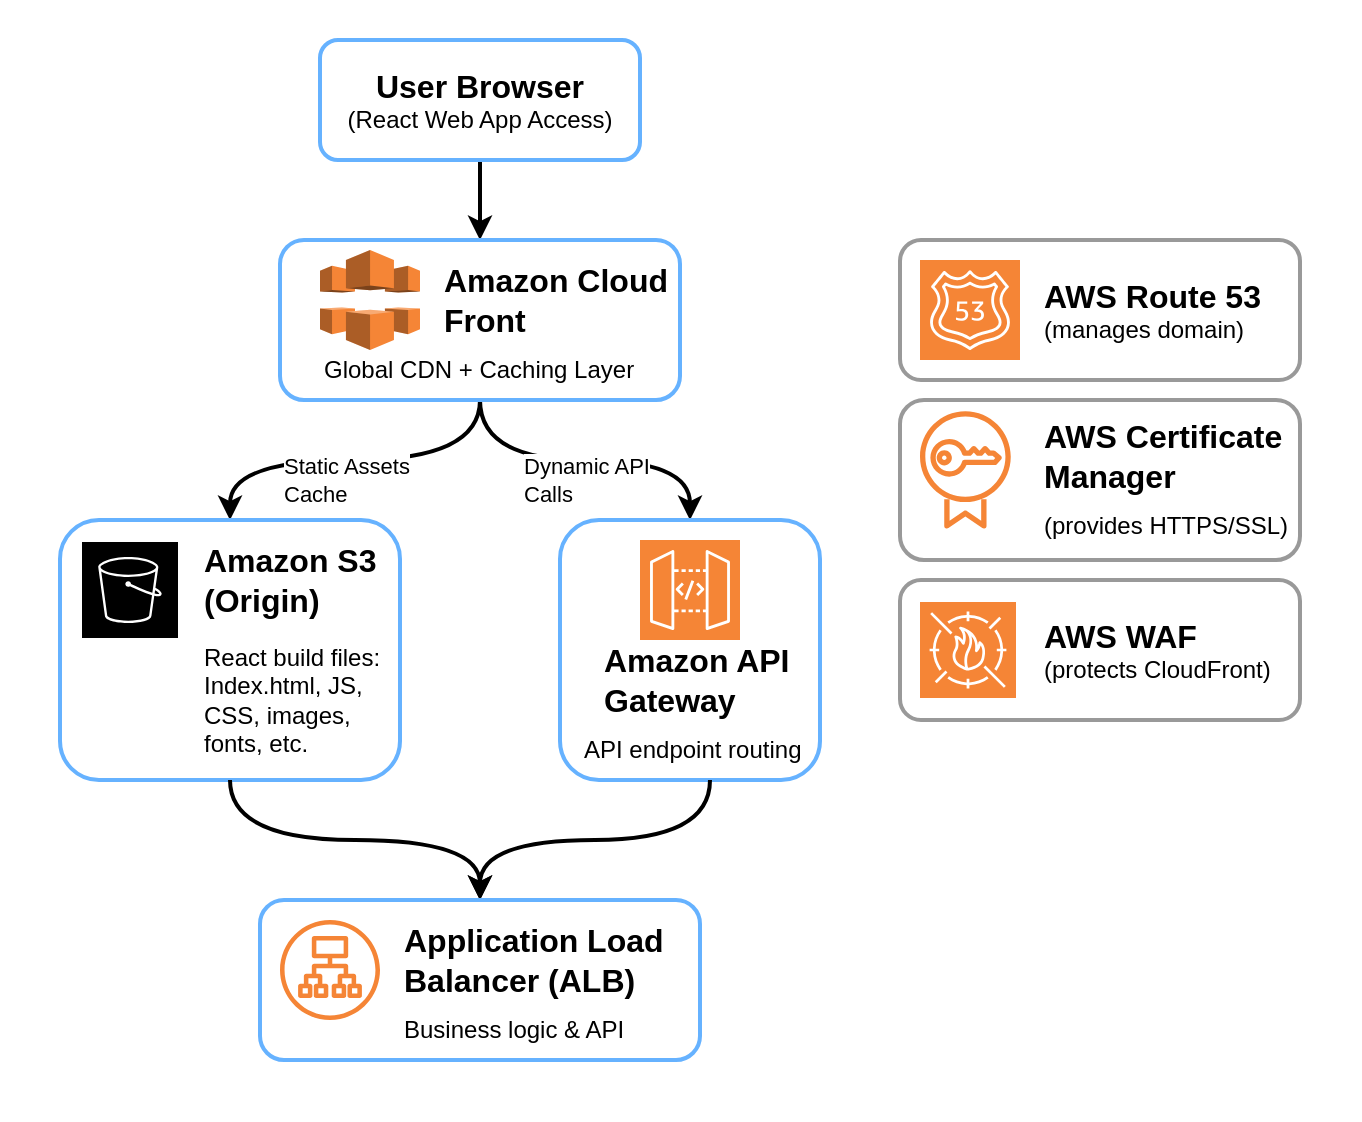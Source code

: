 <mxfile version="28.2.5">
  <diagram name="Page-1" id="XkXbQeuMfDBbyy4YrDp9">
    <mxGraphModel dx="2363" dy="1260" grid="1" gridSize="10" guides="1" tooltips="1" connect="1" arrows="1" fold="1" page="1" pageScale="1" pageWidth="850" pageHeight="1100" math="0" shadow="0">
      <root>
        <mxCell id="0" />
        <mxCell id="1" parent="0" />
        <mxCell id="O5wGwF4iqjPsfDwwZtzJ-66" value="" style="rounded=0;whiteSpace=wrap;html=1;strokeColor=none;" vertex="1" parent="1">
          <mxGeometry x="320" y="60" width="680" height="560" as="geometry" />
        </mxCell>
        <mxCell id="O5wGwF4iqjPsfDwwZtzJ-15" style="edgeStyle=orthogonalEdgeStyle;rounded=0;orthogonalLoop=1;jettySize=auto;html=1;exitX=0.5;exitY=1;exitDx=0;exitDy=0;entryX=0.5;entryY=0;entryDx=0;entryDy=0;strokeWidth=2;" edge="1" parent="1" source="O5wGwF4iqjPsfDwwZtzJ-13" target="O5wGwF4iqjPsfDwwZtzJ-14">
          <mxGeometry relative="1" as="geometry" />
        </mxCell>
        <mxCell id="O5wGwF4iqjPsfDwwZtzJ-13" value="&lt;b&gt;&lt;font style=&quot;font-size: 16px;&quot;&gt;User Browser&lt;/font&gt;&lt;/b&gt;&lt;div&gt;(React Web App Access)&lt;/div&gt;" style="rounded=1;whiteSpace=wrap;html=1;strokeColor=#66B2FF;strokeWidth=2;" vertex="1" parent="1">
          <mxGeometry x="480" y="80" width="160" height="60" as="geometry" />
        </mxCell>
        <mxCell id="O5wGwF4iqjPsfDwwZtzJ-22" style="edgeStyle=orthogonalEdgeStyle;rounded=0;orthogonalLoop=1;jettySize=auto;html=1;exitX=0.5;exitY=1;exitDx=0;exitDy=0;entryX=0.5;entryY=0;entryDx=0;entryDy=0;curved=1;strokeWidth=2;" edge="1" parent="1" source="O5wGwF4iqjPsfDwwZtzJ-17" target="O5wGwF4iqjPsfDwwZtzJ-18">
          <mxGeometry relative="1" as="geometry" />
        </mxCell>
        <mxCell id="O5wGwF4iqjPsfDwwZtzJ-29" value="Static Assets&lt;div&gt;Cache&lt;/div&gt;" style="edgeLabel;html=1;align=left;verticalAlign=middle;resizable=0;points=[];" vertex="1" connectable="0" parent="O5wGwF4iqjPsfDwwZtzJ-22">
          <mxGeometry x="0.076" relative="1" as="geometry">
            <mxPoint x="-31" y="10" as="offset" />
          </mxGeometry>
        </mxCell>
        <mxCell id="O5wGwF4iqjPsfDwwZtzJ-26" style="edgeStyle=orthogonalEdgeStyle;rounded=0;orthogonalLoop=1;jettySize=auto;html=1;exitX=0.5;exitY=1;exitDx=0;exitDy=0;entryX=0.5;entryY=0;entryDx=0;entryDy=0;curved=1;strokeWidth=2;" edge="1" parent="1" source="O5wGwF4iqjPsfDwwZtzJ-17" target="O5wGwF4iqjPsfDwwZtzJ-23">
          <mxGeometry relative="1" as="geometry" />
        </mxCell>
        <mxCell id="O5wGwF4iqjPsfDwwZtzJ-30" value="Dynamic API&lt;div&gt;Calls&lt;/div&gt;" style="edgeLabel;html=1;align=left;verticalAlign=middle;resizable=0;points=[];" vertex="1" connectable="0" parent="O5wGwF4iqjPsfDwwZtzJ-26">
          <mxGeometry x="-0.105" y="-1" relative="1" as="geometry">
            <mxPoint x="-24" y="9" as="offset" />
          </mxGeometry>
        </mxCell>
        <mxCell id="O5wGwF4iqjPsfDwwZtzJ-27" value="" style="group" vertex="1" connectable="0" parent="1">
          <mxGeometry x="600" y="320" width="140" height="130" as="geometry" />
        </mxCell>
        <mxCell id="O5wGwF4iqjPsfDwwZtzJ-23" value="" style="rounded=1;whiteSpace=wrap;html=1;strokeColor=#66B2FF;strokeWidth=2;align=right;" vertex="1" parent="O5wGwF4iqjPsfDwwZtzJ-27">
          <mxGeometry width="130" height="130" as="geometry" />
        </mxCell>
        <mxCell id="O5wGwF4iqjPsfDwwZtzJ-4" value="" style="sketch=0;points=[[0,0,0],[0.25,0,0],[0.5,0,0],[0.75,0,0],[1,0,0],[0,1,0],[0.25,1,0],[0.5,1,0],[0.75,1,0],[1,1,0],[0,0.25,0],[0,0.5,0],[0,0.75,0],[1,0.25,0],[1,0.5,0],[1,0.75,0]];outlineConnect=0;fontColor=#232F3E;fillColor=light-dark(#f58536, #ff81d9);strokeColor=#ffffff;dashed=0;verticalLabelPosition=bottom;verticalAlign=top;align=center;html=1;fontSize=12;fontStyle=0;aspect=fixed;shape=mxgraph.aws4.resourceIcon;resIcon=mxgraph.aws4.api_gateway;" vertex="1" parent="O5wGwF4iqjPsfDwwZtzJ-27">
          <mxGeometry x="40" y="10" width="50" height="50" as="geometry" />
        </mxCell>
        <mxCell id="O5wGwF4iqjPsfDwwZtzJ-24" value="&lt;b style=&quot;&quot;&gt;&lt;font style=&quot;font-size: 16px;&quot;&gt;Amazon API&lt;/font&gt;&lt;/b&gt;&lt;div&gt;&lt;b style=&quot;&quot;&gt;&lt;font style=&quot;font-size: 16px;&quot;&gt;Gateway&lt;/font&gt;&lt;/b&gt;&lt;/div&gt;" style="text;html=1;align=left;verticalAlign=middle;whiteSpace=wrap;rounded=0;" vertex="1" parent="O5wGwF4iqjPsfDwwZtzJ-27">
          <mxGeometry x="20" y="60" width="110" height="40" as="geometry" />
        </mxCell>
        <mxCell id="O5wGwF4iqjPsfDwwZtzJ-25" value="API endpoint routing" style="text;html=1;align=left;verticalAlign=middle;whiteSpace=wrap;rounded=0;" vertex="1" parent="O5wGwF4iqjPsfDwwZtzJ-27">
          <mxGeometry x="10" y="100" width="130" height="30" as="geometry" />
        </mxCell>
        <mxCell id="O5wGwF4iqjPsfDwwZtzJ-28" value="" style="group" vertex="1" connectable="0" parent="1">
          <mxGeometry x="350" y="320" width="170" height="130" as="geometry" />
        </mxCell>
        <mxCell id="O5wGwF4iqjPsfDwwZtzJ-18" value="" style="rounded=1;whiteSpace=wrap;html=1;strokeColor=#66B2FF;strokeWidth=2;align=right;" vertex="1" parent="O5wGwF4iqjPsfDwwZtzJ-28">
          <mxGeometry width="170" height="130" as="geometry" />
        </mxCell>
        <mxCell id="O5wGwF4iqjPsfDwwZtzJ-3" value="" style="sketch=0;outlineConnect=0;fontColor=#232F3E;gradientColor=none;strokeColor=#ffffff;fillColor=light-dark(#f58536, #bdc7d4);dashed=0;verticalLabelPosition=middle;verticalAlign=bottom;align=center;html=1;whiteSpace=wrap;fontSize=10;fontStyle=1;spacing=3;shape=mxgraph.aws4.productIcon;prIcon=mxgraph.aws4.s3;" vertex="1" parent="O5wGwF4iqjPsfDwwZtzJ-28">
          <mxGeometry x="10" y="10" width="50" height="50" as="geometry" />
        </mxCell>
        <mxCell id="O5wGwF4iqjPsfDwwZtzJ-19" value="&lt;b style=&quot;&quot;&gt;&lt;font style=&quot;font-size: 16px;&quot;&gt;Amazon S3&lt;/font&gt;&lt;/b&gt;&lt;div&gt;&lt;b style=&quot;&quot;&gt;&lt;font style=&quot;font-size: 16px;&quot;&gt;(Origin)&lt;/font&gt;&lt;/b&gt;&lt;/div&gt;" style="text;html=1;align=left;verticalAlign=middle;whiteSpace=wrap;rounded=0;" vertex="1" parent="O5wGwF4iqjPsfDwwZtzJ-28">
          <mxGeometry x="70" y="10" width="100" height="40" as="geometry" />
        </mxCell>
        <mxCell id="O5wGwF4iqjPsfDwwZtzJ-20" value="React build files:&lt;div&gt;Index.html, JS, CSS, images, fonts, etc.&lt;/div&gt;" style="text;html=1;align=left;verticalAlign=middle;whiteSpace=wrap;rounded=0;" vertex="1" parent="O5wGwF4iqjPsfDwwZtzJ-28">
          <mxGeometry x="70" y="50" width="100" height="80" as="geometry" />
        </mxCell>
        <mxCell id="O5wGwF4iqjPsfDwwZtzJ-38" style="edgeStyle=orthogonalEdgeStyle;rounded=0;orthogonalLoop=1;jettySize=auto;html=1;entryX=0.5;entryY=0;entryDx=0;entryDy=0;strokeWidth=2;curved=1;" edge="1" parent="1" source="O5wGwF4iqjPsfDwwZtzJ-25" target="O5wGwF4iqjPsfDwwZtzJ-32">
          <mxGeometry relative="1" as="geometry" />
        </mxCell>
        <mxCell id="O5wGwF4iqjPsfDwwZtzJ-39" style="edgeStyle=orthogonalEdgeStyle;rounded=0;orthogonalLoop=1;jettySize=auto;html=1;entryX=0.5;entryY=0;entryDx=0;entryDy=0;strokeWidth=2;curved=1;" edge="1" parent="1" source="O5wGwF4iqjPsfDwwZtzJ-18" target="O5wGwF4iqjPsfDwwZtzJ-32">
          <mxGeometry relative="1" as="geometry" />
        </mxCell>
        <mxCell id="O5wGwF4iqjPsfDwwZtzJ-40" value="" style="group" vertex="1" connectable="0" parent="1">
          <mxGeometry x="450" y="510" width="220" height="80" as="geometry" />
        </mxCell>
        <mxCell id="O5wGwF4iqjPsfDwwZtzJ-32" value="" style="rounded=1;whiteSpace=wrap;html=1;strokeColor=#66B2FF;strokeWidth=2;align=right;" vertex="1" parent="O5wGwF4iqjPsfDwwZtzJ-40">
          <mxGeometry width="220" height="80" as="geometry" />
        </mxCell>
        <mxCell id="O5wGwF4iqjPsfDwwZtzJ-34" value="&lt;span style=&quot;font-size: 16px;&quot;&gt;&lt;b&gt;Application Load&lt;/b&gt;&lt;/span&gt;&lt;div&gt;&lt;span style=&quot;font-size: 16px;&quot;&gt;&lt;b&gt;Balancer (ALB)&lt;/b&gt;&lt;/span&gt;&lt;/div&gt;" style="text;html=1;align=left;verticalAlign=middle;whiteSpace=wrap;rounded=0;" vertex="1" parent="O5wGwF4iqjPsfDwwZtzJ-40">
          <mxGeometry x="70" y="10" width="140" height="40" as="geometry" />
        </mxCell>
        <mxCell id="O5wGwF4iqjPsfDwwZtzJ-35" value="Business logic &amp;amp; API" style="text;html=1;align=left;verticalAlign=middle;whiteSpace=wrap;rounded=0;" vertex="1" parent="O5wGwF4iqjPsfDwwZtzJ-40">
          <mxGeometry x="70" y="50" width="130" height="30" as="geometry" />
        </mxCell>
        <mxCell id="O5wGwF4iqjPsfDwwZtzJ-5" value="" style="sketch=0;outlineConnect=0;fontColor=#232F3E;gradientColor=none;fillColor=light-dark(#f58536, #b17dff);strokeColor=none;dashed=0;verticalLabelPosition=bottom;verticalAlign=top;align=center;html=1;fontSize=12;fontStyle=0;aspect=fixed;pointerEvents=1;shape=mxgraph.aws4.application_load_balancer;" vertex="1" parent="O5wGwF4iqjPsfDwwZtzJ-40">
          <mxGeometry x="10" y="10" width="50" height="50" as="geometry" />
        </mxCell>
        <mxCell id="O5wGwF4iqjPsfDwwZtzJ-46" value="" style="group" vertex="1" connectable="0" parent="1">
          <mxGeometry x="770" y="180" width="210" height="70" as="geometry" />
        </mxCell>
        <mxCell id="O5wGwF4iqjPsfDwwZtzJ-42" value="" style="rounded=1;whiteSpace=wrap;html=1;strokeColor=#999999;strokeWidth=2;align=right;" vertex="1" parent="O5wGwF4iqjPsfDwwZtzJ-46">
          <mxGeometry width="200" height="70" as="geometry" />
        </mxCell>
        <mxCell id="O5wGwF4iqjPsfDwwZtzJ-43" value="&lt;span style=&quot;font-size: 16px;&quot;&gt;&lt;b&gt;AWS Route 53&lt;/b&gt;&lt;/span&gt;" style="text;html=1;align=left;verticalAlign=middle;whiteSpace=wrap;rounded=0;" vertex="1" parent="O5wGwF4iqjPsfDwwZtzJ-46">
          <mxGeometry x="70" y="8" width="140" height="40" as="geometry" />
        </mxCell>
        <mxCell id="O5wGwF4iqjPsfDwwZtzJ-44" value="(manages domain)" style="text;html=1;align=left;verticalAlign=middle;whiteSpace=wrap;rounded=0;" vertex="1" parent="O5wGwF4iqjPsfDwwZtzJ-46">
          <mxGeometry x="70" y="30" width="130" height="30" as="geometry" />
        </mxCell>
        <mxCell id="O5wGwF4iqjPsfDwwZtzJ-6" value="" style="sketch=0;points=[[0,0,0],[0.25,0,0],[0.5,0,0],[0.75,0,0],[1,0,0],[0,1,0],[0.25,1,0],[0.5,1,0],[0.75,1,0],[1,1,0],[0,0.25,0],[0,0.5,0],[0,0.75,0],[1,0.25,0],[1,0.5,0],[1,0.75,0]];outlineConnect=0;fontColor=#232F3E;fillColor=light-dark(#f58536, #b17dff);strokeColor=#ffffff;dashed=0;verticalLabelPosition=bottom;verticalAlign=top;align=center;html=1;fontSize=12;fontStyle=0;aspect=fixed;shape=mxgraph.aws4.resourceIcon;resIcon=mxgraph.aws4.route_53;" vertex="1" parent="O5wGwF4iqjPsfDwwZtzJ-46">
          <mxGeometry x="10" y="10" width="50" height="50" as="geometry" />
        </mxCell>
        <mxCell id="O5wGwF4iqjPsfDwwZtzJ-62" value="" style="group" vertex="1" connectable="0" parent="1">
          <mxGeometry x="770" y="350" width="210" height="70" as="geometry" />
        </mxCell>
        <mxCell id="O5wGwF4iqjPsfDwwZtzJ-48" value="" style="rounded=1;whiteSpace=wrap;html=1;strokeColor=#999999;strokeWidth=2;align=right;" vertex="1" parent="O5wGwF4iqjPsfDwwZtzJ-62">
          <mxGeometry width="200" height="70" as="geometry" />
        </mxCell>
        <mxCell id="O5wGwF4iqjPsfDwwZtzJ-49" value="&lt;span style=&quot;font-size: 16px;&quot;&gt;&lt;b&gt;AWS WAF&lt;/b&gt;&lt;/span&gt;" style="text;html=1;align=left;verticalAlign=middle;whiteSpace=wrap;rounded=0;" vertex="1" parent="O5wGwF4iqjPsfDwwZtzJ-62">
          <mxGeometry x="70" y="8" width="140" height="40" as="geometry" />
        </mxCell>
        <mxCell id="O5wGwF4iqjPsfDwwZtzJ-50" value="(protects CloudFront)" style="text;html=1;align=left;verticalAlign=middle;whiteSpace=wrap;rounded=0;" vertex="1" parent="O5wGwF4iqjPsfDwwZtzJ-62">
          <mxGeometry x="70" y="30" width="130" height="30" as="geometry" />
        </mxCell>
        <mxCell id="O5wGwF4iqjPsfDwwZtzJ-11" value="" style="sketch=0;points=[[0,0,0],[0.25,0,0],[0.5,0,0],[0.75,0,0],[1,0,0],[0,1,0],[0.25,1,0],[0.5,1,0],[0.75,1,0],[1,1,0],[0,0.25,0],[0,0.5,0],[0,0.75,0],[1,0.25,0],[1,0.5,0],[1,0.75,0]];outlineConnect=0;fontColor=#232F3E;fillColor=light-dark(#f58536, #ff7f93);strokeColor=#ffffff;dashed=0;verticalLabelPosition=bottom;verticalAlign=top;align=center;html=1;fontSize=12;fontStyle=0;aspect=fixed;shape=mxgraph.aws4.resourceIcon;resIcon=mxgraph.aws4.waf;" vertex="1" parent="O5wGwF4iqjPsfDwwZtzJ-62">
          <mxGeometry x="10" y="11" width="48" height="48" as="geometry" />
        </mxCell>
        <mxCell id="O5wGwF4iqjPsfDwwZtzJ-63" value="" style="group" vertex="1" connectable="0" parent="1">
          <mxGeometry x="770" y="260" width="210" height="80" as="geometry" />
        </mxCell>
        <mxCell id="O5wGwF4iqjPsfDwwZtzJ-53" value="" style="rounded=1;whiteSpace=wrap;html=1;strokeColor=#999999;strokeWidth=2;align=right;" vertex="1" parent="O5wGwF4iqjPsfDwwZtzJ-63">
          <mxGeometry width="200" height="80" as="geometry" />
        </mxCell>
        <mxCell id="O5wGwF4iqjPsfDwwZtzJ-54" value="&lt;span style=&quot;font-size: 16px;&quot;&gt;&lt;b&gt;AWS Certificate&lt;/b&gt;&lt;/span&gt;&lt;div&gt;&lt;span style=&quot;font-size: 16px;&quot;&gt;&lt;b&gt;Manager&lt;/b&gt;&lt;/span&gt;&lt;/div&gt;" style="text;html=1;align=left;verticalAlign=middle;whiteSpace=wrap;rounded=0;" vertex="1" parent="O5wGwF4iqjPsfDwwZtzJ-63">
          <mxGeometry x="70" y="8" width="140" height="40" as="geometry" />
        </mxCell>
        <mxCell id="O5wGwF4iqjPsfDwwZtzJ-55" value="(provides HTTPS/SSL)" style="text;html=1;align=left;verticalAlign=middle;whiteSpace=wrap;rounded=0;" vertex="1" parent="O5wGwF4iqjPsfDwwZtzJ-63">
          <mxGeometry x="70" y="48" width="130" height="30" as="geometry" />
        </mxCell>
        <mxCell id="O5wGwF4iqjPsfDwwZtzJ-9" value="" style="sketch=0;outlineConnect=0;fontColor=#232F3E;gradientColor=none;fillColor=light-dark(#f58536, #61820b);strokeColor=none;dashed=0;verticalLabelPosition=bottom;verticalAlign=top;align=center;html=1;fontSize=12;fontStyle=0;aspect=fixed;pointerEvents=1;shape=mxgraph.aws4.certificate_manager;" vertex="1" parent="O5wGwF4iqjPsfDwwZtzJ-63">
          <mxGeometry x="10" y="5" width="45.38" height="60" as="geometry" />
        </mxCell>
        <mxCell id="O5wGwF4iqjPsfDwwZtzJ-64" value="" style="group" vertex="1" connectable="0" parent="1">
          <mxGeometry x="460" y="180" width="200" height="80" as="geometry" />
        </mxCell>
        <mxCell id="O5wGwF4iqjPsfDwwZtzJ-14" value="" style="rounded=1;whiteSpace=wrap;html=1;strokeColor=#66B2FF;strokeWidth=2;align=right;" vertex="1" parent="O5wGwF4iqjPsfDwwZtzJ-64">
          <mxGeometry width="200" height="80" as="geometry" />
        </mxCell>
        <mxCell id="O5wGwF4iqjPsfDwwZtzJ-16" value="&lt;b style=&quot;&quot;&gt;&lt;font style=&quot;font-size: 16px;&quot;&gt;Amazon Cloud&lt;/font&gt;&lt;/b&gt;&lt;div style=&quot;&quot;&gt;&lt;b&gt;&lt;font style=&quot;font-size: 16px;&quot;&gt;Front&lt;/font&gt;&lt;/b&gt;&lt;/div&gt;" style="text;html=1;align=left;verticalAlign=middle;whiteSpace=wrap;rounded=0;" vertex="1" parent="O5wGwF4iqjPsfDwwZtzJ-64">
          <mxGeometry x="80" y="10" width="120" height="40" as="geometry" />
        </mxCell>
        <mxCell id="O5wGwF4iqjPsfDwwZtzJ-1" value="" style="outlineConnect=0;dashed=0;verticalLabelPosition=bottom;verticalAlign=top;align=center;html=1;shape=mxgraph.aws3.cloudfront;fillColor=#F58536;gradientColor=none;" vertex="1" parent="O5wGwF4iqjPsfDwwZtzJ-64">
          <mxGeometry x="20" y="5" width="50" height="50" as="geometry" />
        </mxCell>
        <mxCell id="O5wGwF4iqjPsfDwwZtzJ-17" value="Global CDN + Caching Layer" style="text;html=1;align=left;verticalAlign=middle;whiteSpace=wrap;rounded=0;" vertex="1" parent="O5wGwF4iqjPsfDwwZtzJ-64">
          <mxGeometry x="20" y="50" width="160" height="30" as="geometry" />
        </mxCell>
      </root>
    </mxGraphModel>
  </diagram>
</mxfile>
